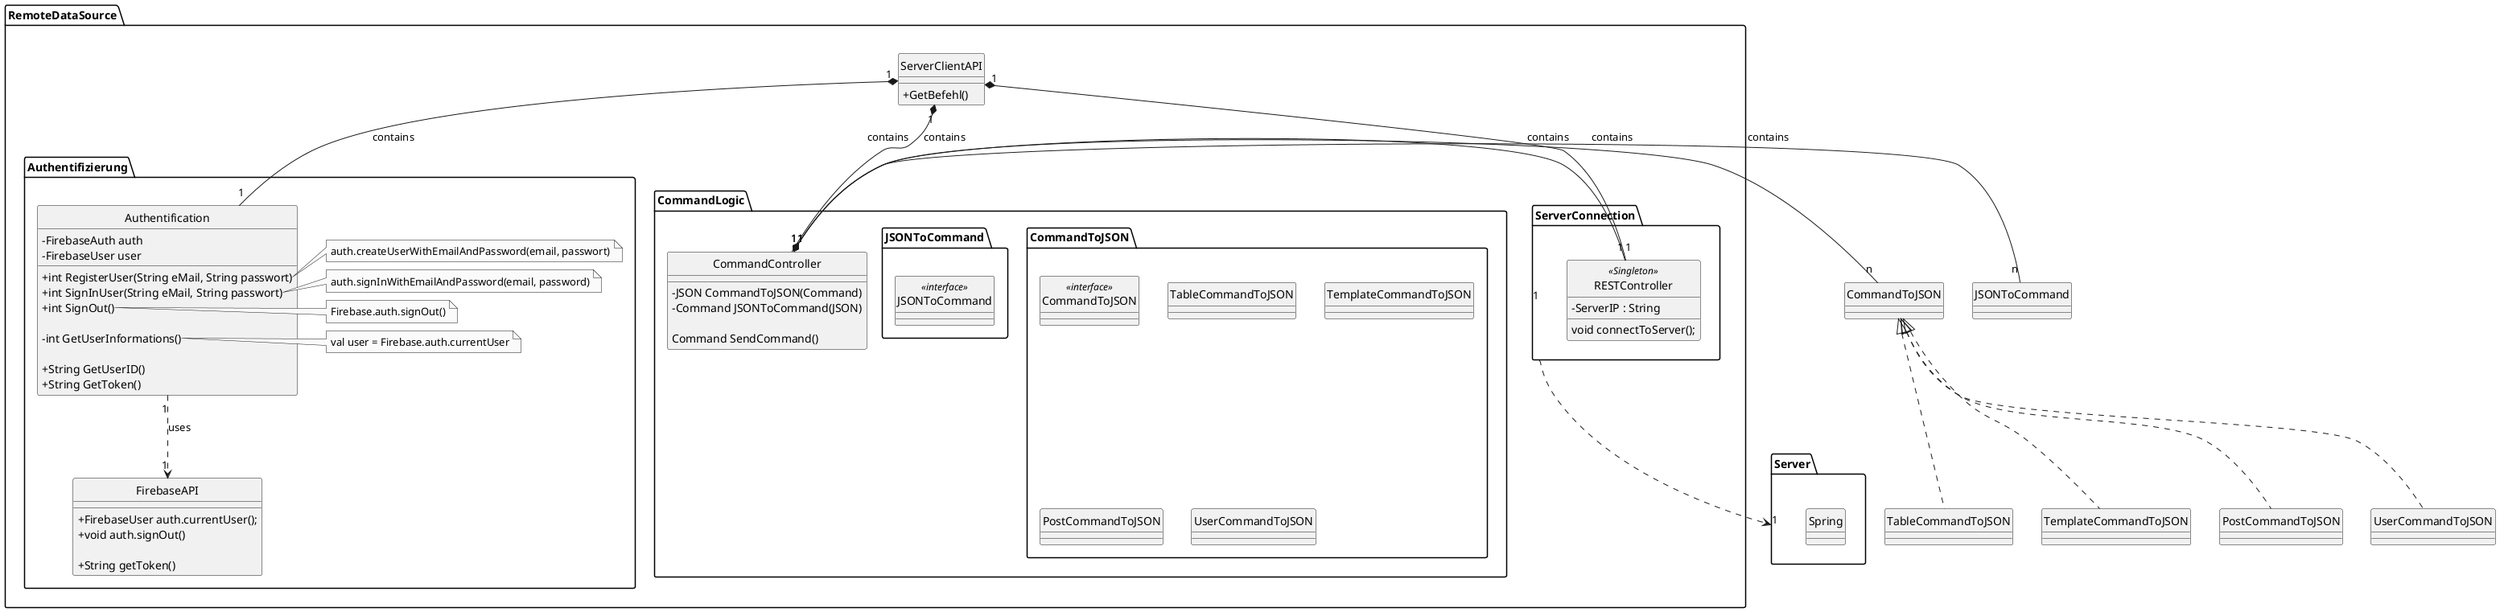 @startuml
skinparam monochrome true
skinparam shadowing false
skinparam genericDisplay old
skinparam classAttributeIconSize 0
hide circle

package RemoteDataSource {

class ServerClientAPI {
	+ GetBefehl()
}

package ServerConnection {
	' Kuemmert sich um die Connection mit unserem Server
	class RESTController <<Singleton>>{
	-ServerIP : String

	void connectToServer();
	}
}


package Authentifizierung{
' Kuemmert sich um die Google Anmeldung in Firebase
' -> Gibt User_Id und Token bei angemeldeten User aus
class Authentification {
	' Um alle Firebase Anmelde und Authentifizierung methoden aufzurufen
	-FirebaseAuth auth
	' Speichert alle Werte vom angemeldetem User. Wie Name, ID, ...
	-FirebaseUser user

	


	+int RegisterUser(String eMail, String passwort)
	+int SignInUser(String eMail, String passwort)
	+int SignOut()
	
	-int GetUserInformations()
	
	+String GetUserID() 
	' returns null, when no User connected
	+String GetToken()
}

note right of Authentification::RegisterUser
	auth.createUserWithEmailAndPassword(email, passwort)
end note
note right of Authentification::SignInUser
	auth.signInWithEmailAndPassword(email, password)
end note
note right of Authentification::SignOut
	Firebase.auth.signOut()
end note
note right of Authentification::GetUserInformations
	val user = Firebase.auth.currentUser
	'Fängt mit Firebase. an -> Ruft Firebase auf
end note

class FirebaseAPI {
	+FirebaseUser auth.currentUser();
	+void auth.signOut()

	+String getToken() 
	' auf Firebase mit GetTokenResult().getToken() aufrufen
}

}


package CommandLogic {
' Nimmt Commands entgegen, macht sie gegebenfalls Server�bertragbar
' Sendet Commands an den Server (�ber RESTAPI)
class CommandController {
	
	-JSON CommandToJSON(Command)
	-Command JSONToCommand(JSON)

	Command SendCommand()

}


package CommandToJSON {
'strategy
	class CommandToJSON <<interface>> {
		
	}

	class TableCommandToJSON {

	}

	class TemplateCommandToJSON {

	}

	class PostCommandToJSON {

	}

	class UserCommandToJSON {

	}
}

package JSONToCommand {
	'strategy
	class JSONToCommand <<interface>> {

	}
}

}
}

package Server {
	class Spring {

	}
}



' Aggregationen:

' ServerClientAPI ist eine _Fassade_ -> Muss als einzige Klasse vom Repository aufgerufen werden
ServerClientAPI "1" *-- "1" Authentification: contains
ServerClientAPI "1" *-- "1" RESTController: contains
ServerClientAPI "1" *-- "1" CommandController: contains

' Commands muessen an den Server gesendet werden
CommandController "1" *-left- "1" RESTController: contains

' Firebase conntection
Authentification "1" ..> "1" FirebaseAPI: uses


' CommandToJSON Strategy
CommandController "1" *-right- "n" CommandToJSON: contains

class TableCommandToJSON implements CommandToJSON

class TemplateCommandToJSON implements CommandToJSON

class PostCommandToJSON implements CommandToJSON

class UserCommandToJSON implements CommandToJSON

' JSONToCommand Strategy
CommandController "1" *-right- "n" JSONToCommand: contains

' Serverconnection
ServerConnection "1" ..> "1" Server

' Ideen fuer Spaeter:
'    - Benutze _Singleton_ fuer ResAPI dmit ServerClient und CommandAPI die gleiche RESTAPI besitzen
@enduml